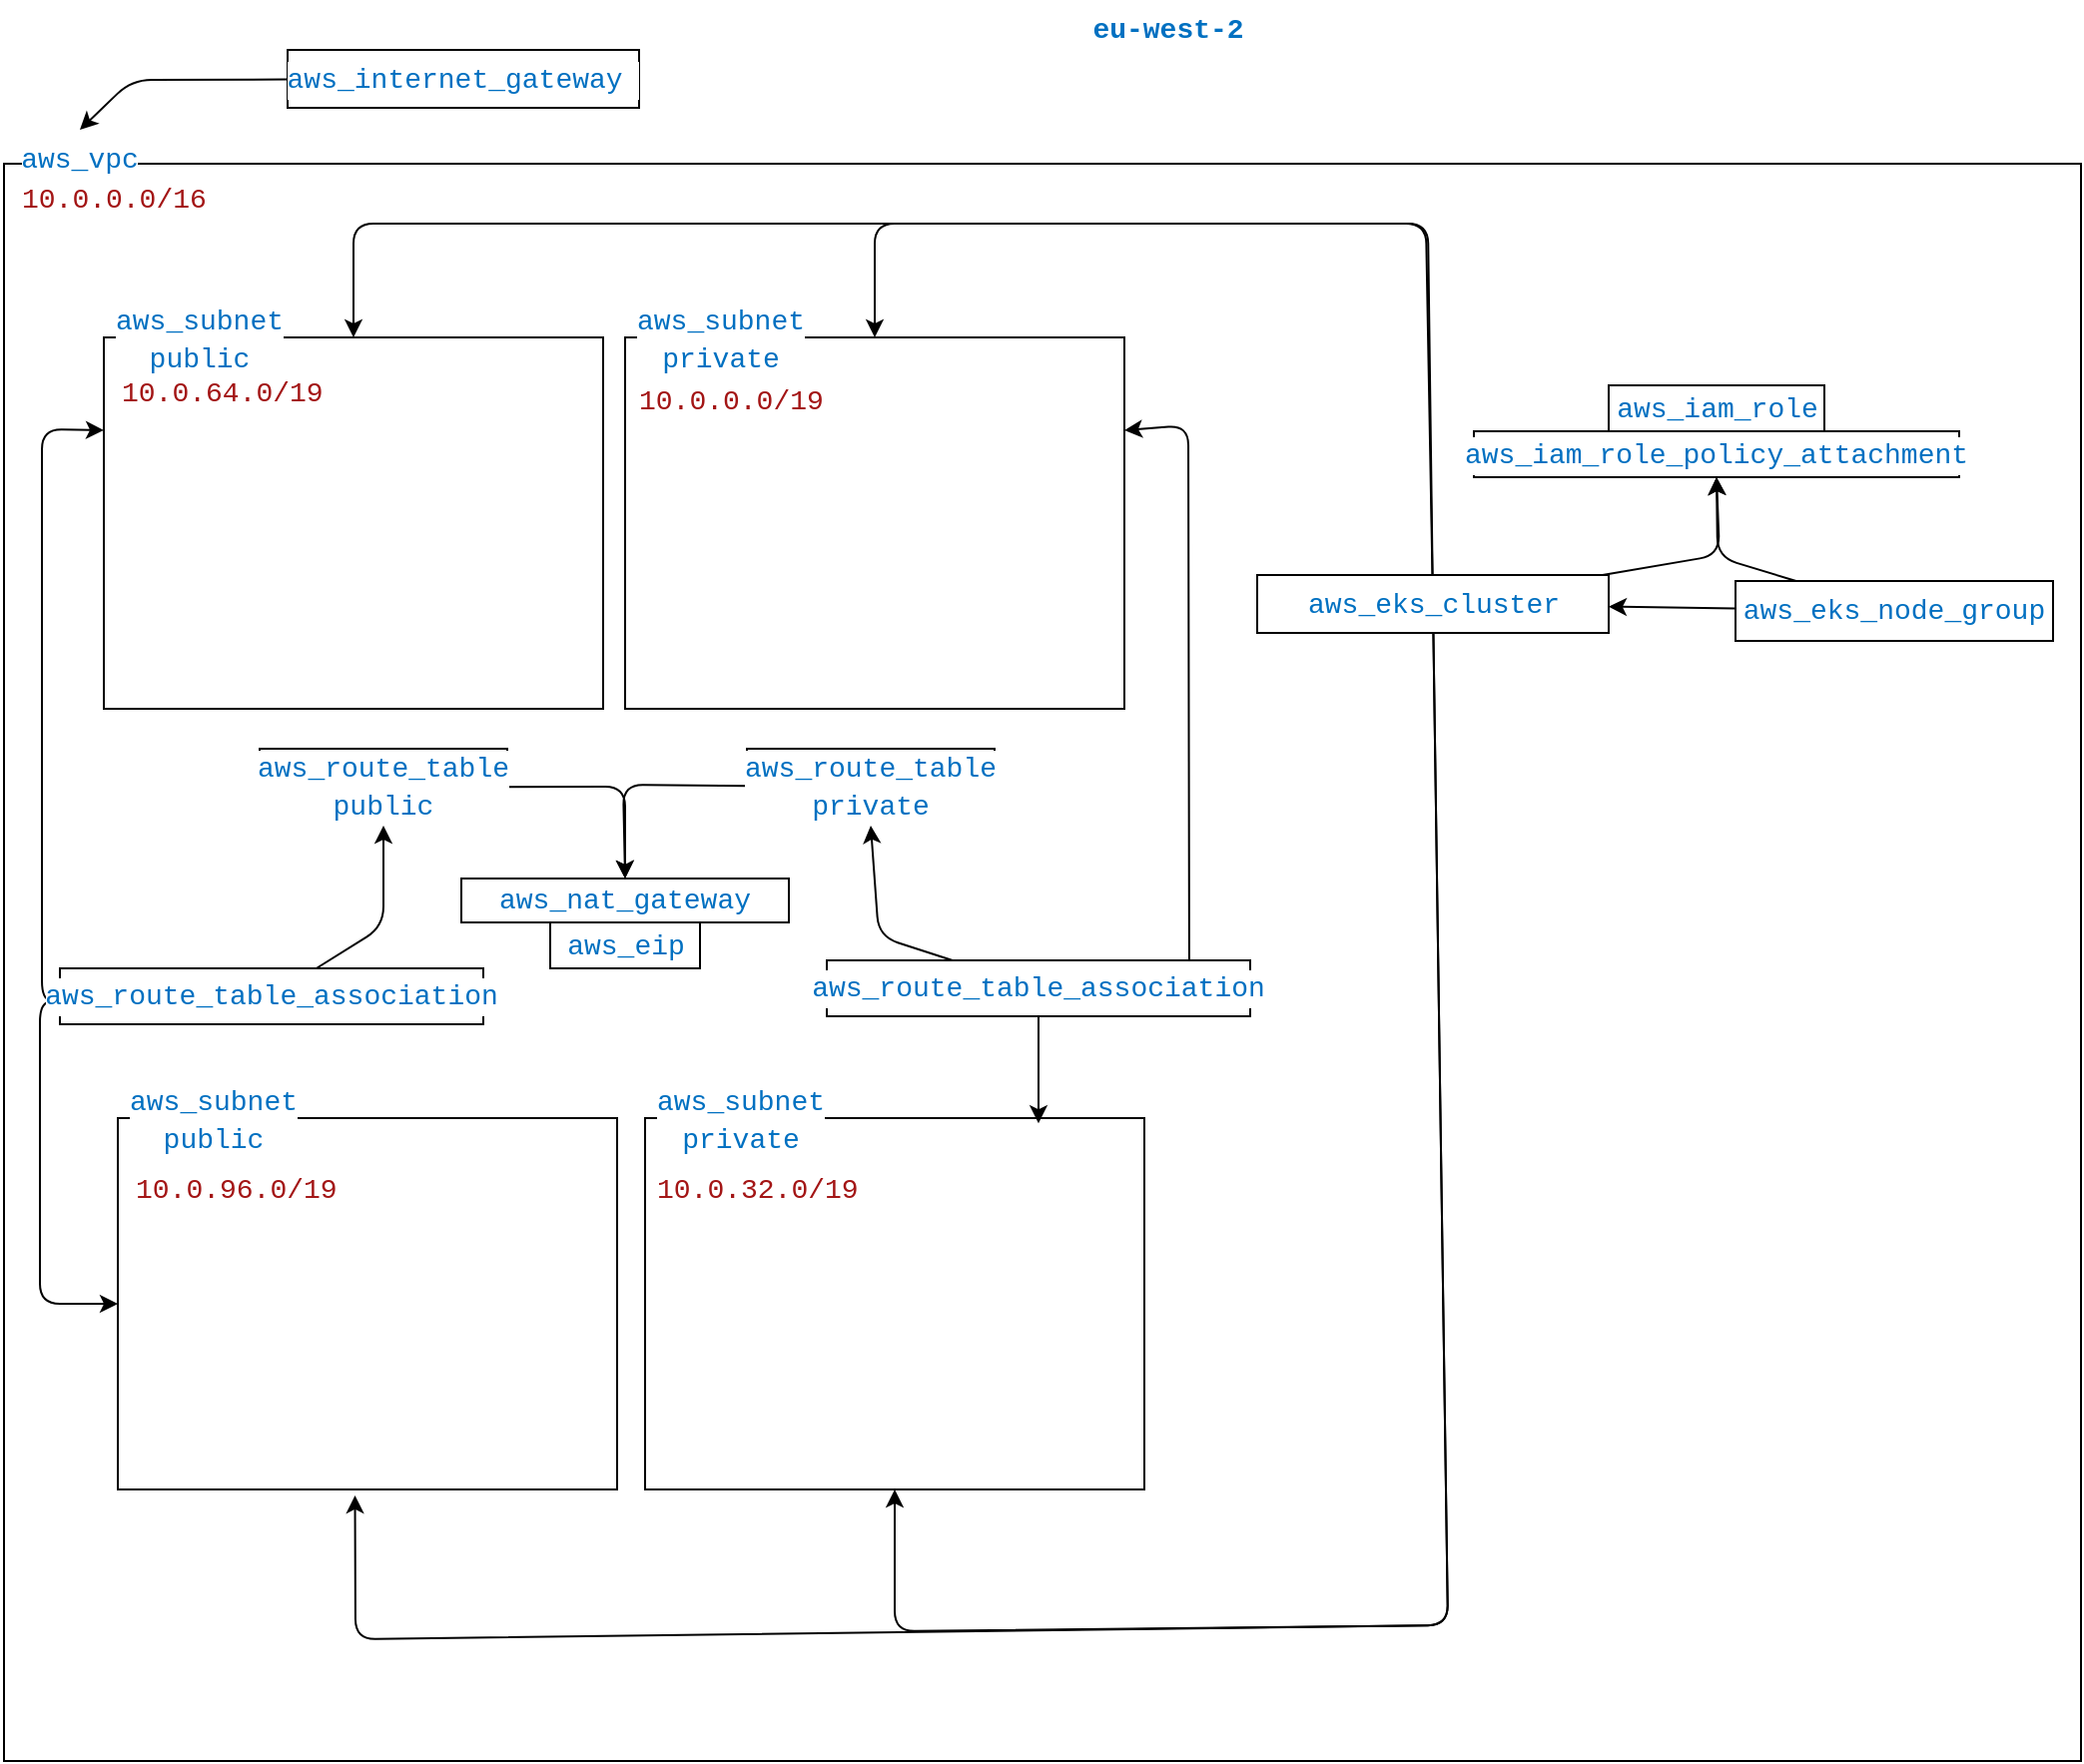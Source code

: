 <mxfile>
    <diagram id="O2vc4IANi68uCHUyvbBP" name="Page-1">
        <mxGraphModel dx="789" dy="1027" grid="0" gridSize="10" guides="1" tooltips="1" connect="1" arrows="1" fold="1" page="1" pageScale="1" pageWidth="1920" pageHeight="1200" math="0" shadow="0">
            <root>
                <mxCell id="0"/>
                <mxCell id="1" parent="0"/>
                <mxCell id="3" value="" style="rounded=0;whiteSpace=wrap;html=1;fontFamily=Comic Sans MS;" parent="1" vertex="1">
                    <mxGeometry x="65" y="90" width="1040" height="800" as="geometry"/>
                </mxCell>
                <mxCell id="4" value="&lt;div style=&quot;color: rgb(212, 212, 212); background-color: rgb(30, 30, 30); font-family: Consolas, &amp;quot;Courier New&amp;quot;, monospace; font-size: 14px; line-height: 19px;&quot;&gt;&lt;div style=&quot;color: rgb(59, 59, 59); background-color: rgb(255, 255, 255); line-height: 19px;&quot;&gt;&lt;span style=&quot;color: #0070c1;&quot;&gt;aws_vpc&lt;/span&gt;&lt;/div&gt;&lt;/div&gt;" style="text;html=1;strokeColor=none;fillColor=none;align=center;verticalAlign=middle;whiteSpace=wrap;rounded=0;fontFamily=Comic Sans MS;" parent="1" vertex="1">
                    <mxGeometry x="63" y="73" width="80" height="30" as="geometry"/>
                </mxCell>
                <mxCell id="9" value="" style="rounded=0;whiteSpace=wrap;html=1;fontFamily=Comic Sans MS;" parent="1" vertex="1">
                    <mxGeometry x="122" y="568" width="250" height="186" as="geometry"/>
                </mxCell>
                <mxCell id="10" value="&lt;br&gt;&lt;div style=&quot;color: rgb(59, 59, 59); background-color: rgb(255, 255, 255); font-family: Consolas, &amp;quot;Courier New&amp;quot;, monospace; font-weight: normal; font-size: 14px; line-height: 19px;&quot;&gt;&lt;div&gt;&lt;span style=&quot;color: #0070c1;&quot;&gt;aws_subnet public&lt;/span&gt;&lt;/div&gt;&lt;/div&gt;" style="text;html=1;strokeColor=none;fillColor=none;align=center;verticalAlign=middle;whiteSpace=wrap;rounded=0;" parent="1" vertex="1">
                    <mxGeometry x="140" y="547" width="60" height="30" as="geometry"/>
                </mxCell>
                <mxCell id="32" value="" style="rounded=0;whiteSpace=wrap;html=1;fontFamily=Comic Sans MS;" parent="1" vertex="1">
                    <mxGeometry x="115" y="177" width="250" height="186" as="geometry"/>
                </mxCell>
                <mxCell id="33" value="&lt;br&gt;&lt;div style=&quot;color: rgb(59, 59, 59); background-color: rgb(255, 255, 255); font-family: Consolas, &amp;quot;Courier New&amp;quot;, monospace; font-weight: normal; font-size: 14px; line-height: 19px;&quot;&gt;&lt;div&gt;&lt;span style=&quot;color: #0070c1;&quot;&gt;aws_subnet public&lt;/span&gt;&lt;/div&gt;&lt;/div&gt;" style="text;html=1;strokeColor=none;fillColor=none;align=center;verticalAlign=middle;whiteSpace=wrap;rounded=0;" parent="1" vertex="1">
                    <mxGeometry x="133" y="156" width="60" height="30" as="geometry"/>
                </mxCell>
                <mxCell id="34" value="" style="rounded=0;whiteSpace=wrap;html=1;fontFamily=Comic Sans MS;" parent="1" vertex="1">
                    <mxGeometry x="386" y="568" width="250" height="186" as="geometry"/>
                </mxCell>
                <mxCell id="35" value="&lt;br&gt;&lt;div style=&quot;color: rgb(59, 59, 59); background-color: rgb(255, 255, 255); font-family: Consolas, &amp;quot;Courier New&amp;quot;, monospace; font-weight: normal; font-size: 14px; line-height: 19px;&quot;&gt;&lt;div&gt;&lt;span style=&quot;color: #0070c1;&quot;&gt;aws_subnet private&lt;/span&gt;&lt;/div&gt;&lt;/div&gt;" style="text;html=1;strokeColor=none;fillColor=none;align=center;verticalAlign=middle;whiteSpace=wrap;rounded=0;" parent="1" vertex="1">
                    <mxGeometry x="404" y="547" width="60" height="30" as="geometry"/>
                </mxCell>
                <mxCell id="36" value="" style="rounded=0;whiteSpace=wrap;html=1;fontFamily=Comic Sans MS;" parent="1" vertex="1">
                    <mxGeometry x="376" y="177" width="250" height="186" as="geometry"/>
                </mxCell>
                <mxCell id="37" value="&lt;br&gt;&lt;div style=&quot;color: rgb(59, 59, 59); background-color: rgb(255, 255, 255); font-family: Consolas, &amp;quot;Courier New&amp;quot;, monospace; font-weight: normal; font-size: 14px; line-height: 19px;&quot;&gt;&lt;div&gt;&lt;span style=&quot;color: #0070c1;&quot;&gt;aws_subnet private&lt;/span&gt;&lt;/div&gt;&lt;/div&gt;" style="text;html=1;strokeColor=none;fillColor=none;align=center;verticalAlign=middle;whiteSpace=wrap;rounded=0;" parent="1" vertex="1">
                    <mxGeometry x="394" y="156" width="60" height="30" as="geometry"/>
                </mxCell>
                <mxCell id="41" style="edgeStyle=none;html=1;entryX=0.5;entryY=0;entryDx=0;entryDy=0;" parent="1" source="39" target="4" edge="1">
                    <mxGeometry relative="1" as="geometry">
                        <Array as="points">
                            <mxPoint x="129" y="48"/>
                        </Array>
                    </mxGeometry>
                </mxCell>
                <mxCell id="39" value="&lt;div style=&quot;color: rgb(59, 59, 59); background-color: rgb(255, 255, 255); font-family: Consolas, &amp;quot;Courier New&amp;quot;, monospace; font-size: 14px; line-height: 19px;&quot;&gt;&lt;span style=&quot;color: #0070c1;&quot;&gt;aws_internet_gateway&amp;nbsp;&lt;/span&gt;&lt;/div&gt;" style="rounded=0;whiteSpace=wrap;html=1;" parent="1" vertex="1">
                    <mxGeometry x="207" y="33" width="176" height="29" as="geometry"/>
                </mxCell>
                <mxCell id="40" value="&lt;div style=&quot;color: rgb(59, 59, 59); background-color: rgb(255, 255, 255); font-family: Consolas, &amp;quot;Courier New&amp;quot;, monospace; font-size: 14px; line-height: 19px;&quot;&gt;&lt;span style=&quot;color: #0070c1;&quot;&gt;aws_nat_gateway&lt;/span&gt;&lt;/div&gt;" style="rounded=0;whiteSpace=wrap;html=1;" parent="1" vertex="1">
                    <mxGeometry x="294" y="448" width="164" height="22" as="geometry"/>
                </mxCell>
                <mxCell id="42" value="&lt;div style=&quot;color: rgb(59, 59, 59); background-color: rgb(255, 255, 255); font-family: Consolas, &amp;quot;Courier New&amp;quot;, monospace; font-weight: normal; font-size: 14px; line-height: 19px;&quot;&gt;&lt;div&gt;&lt;span style=&quot;color: #a31515;&quot;&gt;10.0.0.0/16&lt;/span&gt;&lt;/div&gt;&lt;/div&gt;" style="text;whiteSpace=wrap;html=1;" parent="1" vertex="1">
                    <mxGeometry x="72" y="92" width="86.17" height="25.66" as="geometry"/>
                </mxCell>
                <mxCell id="43" value="&lt;div style=&quot;color: rgb(59, 59, 59); background-color: rgb(255, 255, 255); font-family: Consolas, &amp;quot;Courier New&amp;quot;, monospace; font-weight: normal; font-size: 14px; line-height: 19px;&quot;&gt;&lt;div&gt;&lt;span style=&quot;color: #a31515;&quot;&gt;10.0.96.0/19&lt;/span&gt;&lt;/div&gt;&lt;/div&gt;" style="text;whiteSpace=wrap;html=1;" parent="1" vertex="1">
                    <mxGeometry x="129" y="588" width="96.17" height="24.66" as="geometry"/>
                </mxCell>
                <mxCell id="44" value="&lt;div style=&quot;color: rgb(59, 59, 59); background-color: rgb(255, 255, 255); font-family: Consolas, &amp;quot;Courier New&amp;quot;, monospace; font-weight: normal; font-size: 14px; line-height: 19px;&quot;&gt;&lt;div&gt;&lt;span style=&quot;color: #a31515;&quot;&gt;10.0.64.0/19&lt;/span&gt;&lt;/div&gt;&lt;/div&gt;" style="text;whiteSpace=wrap;html=1;" parent="1" vertex="1">
                    <mxGeometry x="122" y="189" width="101" height="27" as="geometry"/>
                </mxCell>
                <mxCell id="45" value="&lt;div style=&quot;color: rgb(59, 59, 59); background-color: rgb(255, 255, 255); font-family: Consolas, &amp;quot;Courier New&amp;quot;, monospace; font-weight: normal; font-size: 14px; line-height: 19px;&quot;&gt;&lt;div&gt;&lt;span style=&quot;color: #a31515;&quot;&gt;10.0.32.0/19&lt;/span&gt;&lt;/div&gt;&lt;/div&gt;" style="text;whiteSpace=wrap;html=1;" parent="1" vertex="1">
                    <mxGeometry x="390.0" y="588" width="98.17" height="28.66" as="geometry"/>
                </mxCell>
                <mxCell id="46" value="&lt;div style=&quot;color: rgb(59, 59, 59); background-color: rgb(255, 255, 255); font-family: Consolas, &amp;quot;Courier New&amp;quot;, monospace; font-weight: normal; font-size: 14px; line-height: 19px;&quot;&gt;&lt;div&gt;&lt;span style=&quot;color: #a31515;&quot;&gt;10.0.0.0/19&lt;/span&gt;&lt;/div&gt;&lt;/div&gt;" style="text;whiteSpace=wrap;html=1;" parent="1" vertex="1">
                    <mxGeometry x="381" y="193" width="92" height="26" as="geometry"/>
                </mxCell>
                <mxCell id="47" value="&lt;div style=&quot;color: rgb(59, 59, 59); background-color: rgb(255, 255, 255); font-family: Consolas, &amp;quot;Courier New&amp;quot;, monospace; font-size: 14px; line-height: 19px;&quot;&gt;&lt;div style=&quot;line-height: 19px;&quot;&gt;&lt;span style=&quot;color: #0070c1;&quot;&gt;aws_eip&lt;/span&gt;&lt;/div&gt;&lt;/div&gt;" style="rounded=0;whiteSpace=wrap;html=1;" parent="1" vertex="1">
                    <mxGeometry x="338.5" y="470" width="75" height="23" as="geometry"/>
                </mxCell>
                <mxCell id="54" style="edgeStyle=none;html=1;entryX=0.5;entryY=0;entryDx=0;entryDy=0;" parent="1" source="50" target="40" edge="1">
                    <mxGeometry relative="1" as="geometry">
                        <Array as="points">
                            <mxPoint x="376" y="402"/>
                        </Array>
                    </mxGeometry>
                </mxCell>
                <mxCell id="50" value="&lt;div style=&quot;color: rgb(59, 59, 59); background-color: rgb(255, 255, 255); font-family: Consolas, &amp;quot;Courier New&amp;quot;, monospace; font-size: 14px; line-height: 19px;&quot;&gt;&lt;span style=&quot;color: #0070c1;&quot;&gt;aws_route_table public&lt;/span&gt;&lt;/div&gt;" style="rounded=0;whiteSpace=wrap;html=1;" parent="1" vertex="1">
                    <mxGeometry x="193" y="383" width="124" height="38.5" as="geometry"/>
                </mxCell>
                <mxCell id="55" style="edgeStyle=none;html=1;entryX=0.5;entryY=0;entryDx=0;entryDy=0;" parent="1" source="51" target="40" edge="1">
                    <mxGeometry relative="1" as="geometry">
                        <Array as="points">
                            <mxPoint x="375" y="401"/>
                        </Array>
                    </mxGeometry>
                </mxCell>
                <mxCell id="51" value="&lt;div style=&quot;color: rgb(59, 59, 59); background-color: rgb(255, 255, 255); font-family: Consolas, &amp;quot;Courier New&amp;quot;, monospace; font-size: 14px; line-height: 19px;&quot;&gt;&lt;span style=&quot;color: #0070c1;&quot;&gt;aws_route_table private&lt;/span&gt;&lt;/div&gt;" style="rounded=0;whiteSpace=wrap;html=1;" parent="1" vertex="1">
                    <mxGeometry x="437" y="383" width="124" height="38.5" as="geometry"/>
                </mxCell>
                <mxCell id="60" style="edgeStyle=none;html=1;entryX=0.5;entryY=1;entryDx=0;entryDy=0;" parent="1" source="52" target="50" edge="1">
                    <mxGeometry relative="1" as="geometry">
                        <Array as="points">
                            <mxPoint x="255" y="472"/>
                        </Array>
                    </mxGeometry>
                </mxCell>
                <mxCell id="62" style="edgeStyle=none;html=1;entryX=0;entryY=0.25;entryDx=0;entryDy=0;" parent="1" source="52" target="32" edge="1">
                    <mxGeometry relative="1" as="geometry">
                        <Array as="points">
                            <mxPoint x="84" y="509"/>
                            <mxPoint x="84" y="223"/>
                        </Array>
                    </mxGeometry>
                </mxCell>
                <mxCell id="63" style="edgeStyle=none;html=1;entryX=0;entryY=0.5;entryDx=0;entryDy=0;" parent="1" source="52" target="9" edge="1">
                    <mxGeometry relative="1" as="geometry">
                        <Array as="points">
                            <mxPoint x="83" y="510"/>
                            <mxPoint x="83" y="661"/>
                        </Array>
                    </mxGeometry>
                </mxCell>
                <mxCell id="52" value="&lt;div style=&quot;color: rgb(59, 59, 59); background-color: rgb(255, 255, 255); font-family: Consolas, &amp;quot;Courier New&amp;quot;, monospace; font-size: 14px; line-height: 19px;&quot;&gt;&lt;span style=&quot;color: #0070c1;&quot;&gt;aws_route_table_association&lt;/span&gt;&lt;/div&gt;" style="rounded=0;whiteSpace=wrap;html=1;" parent="1" vertex="1">
                    <mxGeometry x="93" y="493" width="212" height="28" as="geometry"/>
                </mxCell>
                <mxCell id="61" style="edgeStyle=none;html=1;entryX=0.5;entryY=1;entryDx=0;entryDy=0;" parent="1" source="53" target="51" edge="1">
                    <mxGeometry relative="1" as="geometry">
                        <Array as="points">
                            <mxPoint x="503" y="477"/>
                        </Array>
                    </mxGeometry>
                </mxCell>
                <mxCell id="64" style="edgeStyle=none;html=1;entryX=1;entryY=0.25;entryDx=0;entryDy=0;exitX=0.856;exitY=-0.013;exitDx=0;exitDy=0;exitPerimeter=0;" parent="1" source="53" target="36" edge="1">
                    <mxGeometry relative="1" as="geometry">
                        <Array as="points">
                            <mxPoint x="658" y="221"/>
                        </Array>
                    </mxGeometry>
                </mxCell>
                <mxCell id="65" style="edgeStyle=none;html=1;entryX=0.788;entryY=0.014;entryDx=0;entryDy=0;entryPerimeter=0;" parent="1" source="53" target="34" edge="1">
                    <mxGeometry relative="1" as="geometry"/>
                </mxCell>
                <mxCell id="53" value="&lt;div style=&quot;color: rgb(59, 59, 59); background-color: rgb(255, 255, 255); font-family: Consolas, &amp;quot;Courier New&amp;quot;, monospace; font-size: 14px; line-height: 19px;&quot;&gt;&lt;span style=&quot;color: #0070c1;&quot;&gt;aws_route_table_association&lt;/span&gt;&lt;/div&gt;" style="rounded=0;whiteSpace=wrap;html=1;" parent="1" vertex="1">
                    <mxGeometry x="477" y="489" width="212" height="28" as="geometry"/>
                </mxCell>
                <mxCell id="66" value="&lt;div style=&quot;color: rgb(59, 59, 59); background-color: rgb(255, 255, 255); font-family: Consolas, &amp;quot;Courier New&amp;quot;, monospace; font-size: 14px; line-height: 19px;&quot;&gt;&lt;div style=&quot;line-height: 19px;&quot;&gt;&lt;span style=&quot;color: #0070c1;&quot;&gt;aws_iam_role&lt;/span&gt;&lt;/div&gt;&lt;/div&gt;" style="rounded=0;whiteSpace=wrap;html=1;" parent="1" vertex="1">
                    <mxGeometry x="868.5" y="201" width="108" height="23" as="geometry"/>
                </mxCell>
                <mxCell id="67" value="&lt;div style=&quot;color: rgb(59, 59, 59); background-color: rgb(255, 255, 255); font-family: Consolas, &amp;quot;Courier New&amp;quot;, monospace; font-size: 14px; line-height: 19px;&quot;&gt;&lt;div style=&quot;line-height: 19px;&quot;&gt;&lt;span style=&quot;color: #0070c1;&quot;&gt;aws_iam_role_policy_attachment&lt;/span&gt;&lt;/div&gt;&lt;/div&gt;" style="rounded=0;whiteSpace=wrap;html=1;" parent="1" vertex="1">
                    <mxGeometry x="801" y="224" width="243" height="23" as="geometry"/>
                </mxCell>
                <mxCell id="77" style="edgeStyle=none;html=1;entryX=0.5;entryY=0;entryDx=0;entryDy=0;" parent="1" source="68" target="32" edge="1">
                    <mxGeometry relative="1" as="geometry">
                        <Array as="points">
                            <mxPoint x="777" y="120"/>
                            <mxPoint x="240" y="120"/>
                        </Array>
                    </mxGeometry>
                </mxCell>
                <mxCell id="78" style="edgeStyle=none;html=1;entryX=0.5;entryY=0;entryDx=0;entryDy=0;" parent="1" source="68" target="36" edge="1">
                    <mxGeometry relative="1" as="geometry">
                        <Array as="points">
                            <mxPoint x="778" y="120"/>
                            <mxPoint x="501" y="120"/>
                        </Array>
                    </mxGeometry>
                </mxCell>
                <mxCell id="79" style="edgeStyle=none;html=1;entryX=0.475;entryY=1.016;entryDx=0;entryDy=0;entryPerimeter=0;" parent="1" source="68" target="9" edge="1">
                    <mxGeometry relative="1" as="geometry">
                        <Array as="points">
                            <mxPoint x="788" y="822"/>
                            <mxPoint x="241" y="829"/>
                        </Array>
                    </mxGeometry>
                </mxCell>
                <mxCell id="80" style="edgeStyle=none;html=1;entryX=0.5;entryY=1;entryDx=0;entryDy=0;" parent="1" source="68" target="34" edge="1">
                    <mxGeometry relative="1" as="geometry">
                        <Array as="points">
                            <mxPoint x="788" y="822"/>
                            <mxPoint x="511" y="825"/>
                        </Array>
                    </mxGeometry>
                </mxCell>
                <mxCell id="81" style="edgeStyle=none;html=1;entryX=0.5;entryY=1;entryDx=0;entryDy=0;" parent="1" source="68" target="67" edge="1">
                    <mxGeometry relative="1" as="geometry">
                        <Array as="points">
                            <mxPoint x="924" y="286"/>
                        </Array>
                    </mxGeometry>
                </mxCell>
                <mxCell id="68" value="&lt;div style=&quot;color: rgb(59, 59, 59); background-color: rgb(255, 255, 255); font-family: Consolas, &amp;quot;Courier New&amp;quot;, monospace; font-size: 14px; line-height: 19px;&quot;&gt;&lt;div style=&quot;line-height: 19px;&quot;&gt;&lt;span style=&quot;color: #0070c1;&quot;&gt;aws_eks_cluster&lt;/span&gt;&lt;/div&gt;&lt;/div&gt;" style="rounded=0;whiteSpace=wrap;html=1;" parent="1" vertex="1">
                    <mxGeometry x="692.5" y="296" width="176" height="29" as="geometry"/>
                </mxCell>
                <mxCell id="72" value="" style="edgeStyle=none;html=1;" parent="1" source="71" target="68" edge="1">
                    <mxGeometry relative="1" as="geometry"/>
                </mxCell>
                <mxCell id="82" style="edgeStyle=none;html=1;entryX=0.5;entryY=1;entryDx=0;entryDy=0;" parent="1" source="71" target="67" edge="1">
                    <mxGeometry relative="1" as="geometry">
                        <mxPoint x="921" y="251" as="targetPoint"/>
                        <Array as="points">
                            <mxPoint x="923" y="287"/>
                        </Array>
                    </mxGeometry>
                </mxCell>
                <mxCell id="71" value="&lt;div style=&quot;color: rgb(59, 59, 59); background-color: rgb(255, 255, 255); font-family: Consolas, &amp;quot;Courier New&amp;quot;, monospace; font-size: 14px; line-height: 19px;&quot;&gt;&lt;div style=&quot;line-height: 19px;&quot;&gt;&lt;div style=&quot;line-height: 19px;&quot;&gt;&lt;div style=&quot;line-height: 19px;&quot;&gt;&lt;span style=&quot;color: #0070c1;&quot;&gt;aws_eks_node_group&lt;/span&gt;&lt;/div&gt;&lt;/div&gt;&lt;/div&gt;&lt;/div&gt;" style="rounded=0;whiteSpace=wrap;html=1;" parent="1" vertex="1">
                    <mxGeometry x="932" y="299" width="159" height="30" as="geometry"/>
                </mxCell>
                <mxCell id="85" value="&lt;span style=&quot;color: rgb(0, 112, 193); background-color: rgb(255, 255, 255); font-family: Consolas, &amp;quot;Courier New&amp;quot;, monospace; font-size: 14px;&quot;&gt;&lt;b&gt;eu-west-2&lt;/b&gt;&lt;/span&gt;" style="text;html=1;strokeColor=none;fillColor=none;align=center;verticalAlign=middle;whiteSpace=wrap;rounded=0;" vertex="1" parent="1">
                    <mxGeometry x="594" y="8" width="108" height="30" as="geometry"/>
                </mxCell>
            </root>
        </mxGraphModel>
    </diagram>
</mxfile>